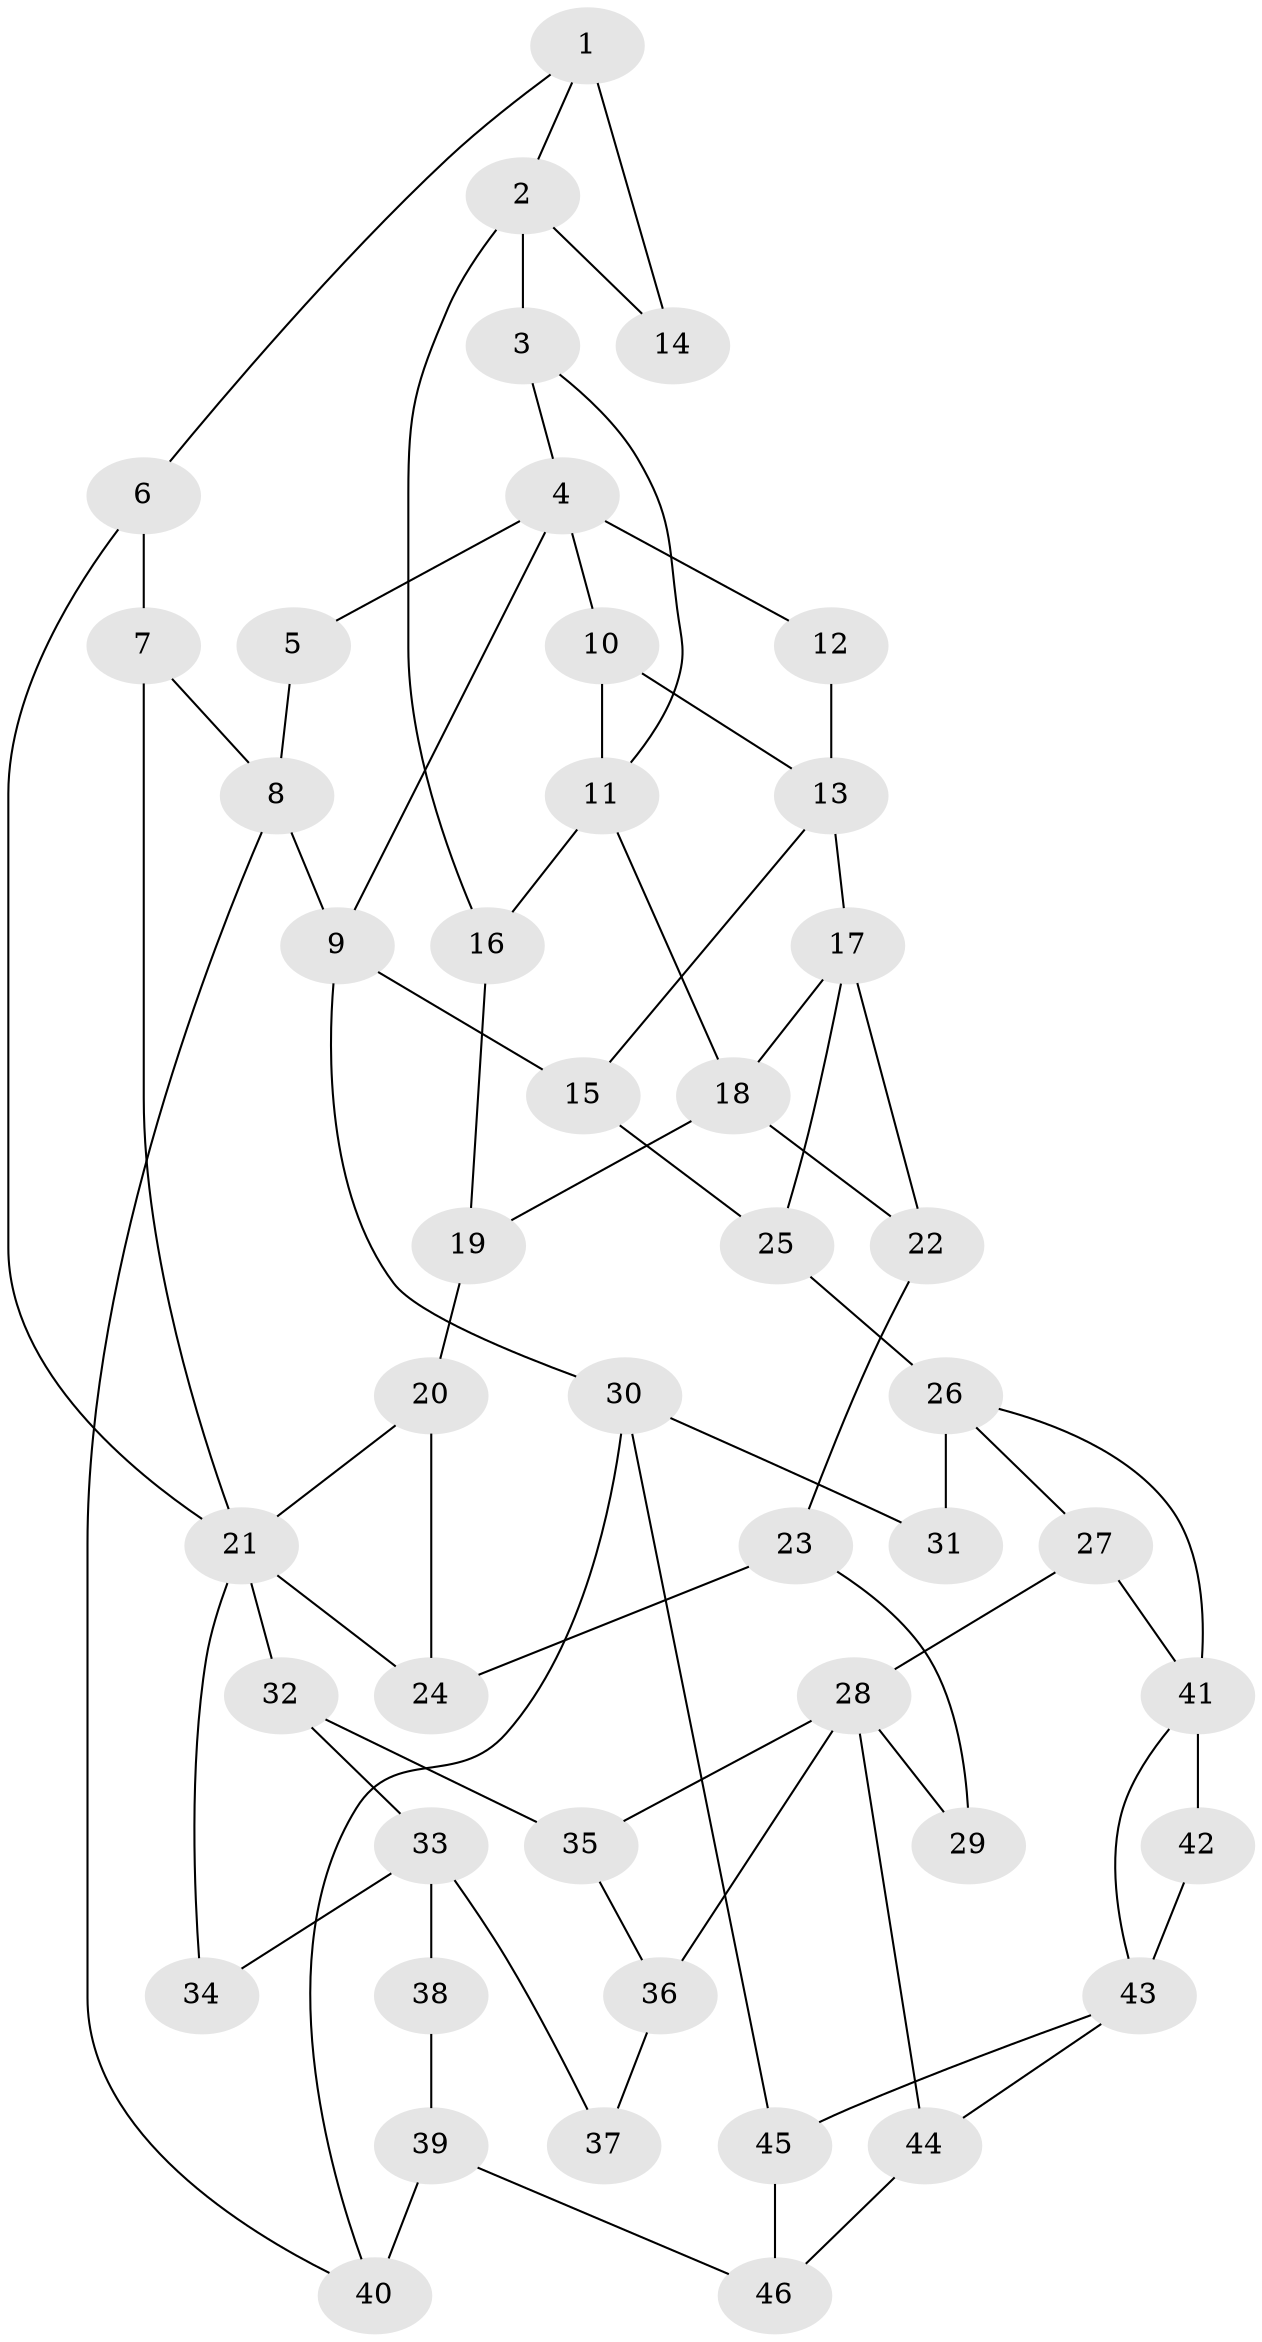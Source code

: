 // original degree distribution, {3: 0.03260869565217391, 4: 0.2391304347826087, 5: 0.4891304347826087, 6: 0.2391304347826087}
// Generated by graph-tools (version 1.1) at 2025/38/03/09/25 02:38:32]
// undirected, 46 vertices, 74 edges
graph export_dot {
graph [start="1"]
  node [color=gray90,style=filled];
  1;
  2;
  3;
  4;
  5;
  6;
  7;
  8;
  9;
  10;
  11;
  12;
  13;
  14;
  15;
  16;
  17;
  18;
  19;
  20;
  21;
  22;
  23;
  24;
  25;
  26;
  27;
  28;
  29;
  30;
  31;
  32;
  33;
  34;
  35;
  36;
  37;
  38;
  39;
  40;
  41;
  42;
  43;
  44;
  45;
  46;
  1 -- 2 [weight=1.0];
  1 -- 6 [weight=1.0];
  1 -- 14 [weight=2.0];
  2 -- 3 [weight=2.0];
  2 -- 14 [weight=1.0];
  2 -- 16 [weight=2.0];
  3 -- 4 [weight=1.0];
  3 -- 11 [weight=1.0];
  4 -- 5 [weight=1.0];
  4 -- 9 [weight=1.0];
  4 -- 10 [weight=1.0];
  4 -- 12 [weight=2.0];
  5 -- 8 [weight=1.0];
  6 -- 7 [weight=1.0];
  6 -- 21 [weight=1.0];
  7 -- 8 [weight=1.0];
  7 -- 21 [weight=1.0];
  8 -- 9 [weight=1.0];
  8 -- 40 [weight=1.0];
  9 -- 15 [weight=1.0];
  9 -- 30 [weight=1.0];
  10 -- 11 [weight=2.0];
  10 -- 13 [weight=1.0];
  11 -- 16 [weight=1.0];
  11 -- 18 [weight=1.0];
  12 -- 13 [weight=2.0];
  13 -- 15 [weight=1.0];
  13 -- 17 [weight=1.0];
  15 -- 25 [weight=2.0];
  16 -- 19 [weight=2.0];
  17 -- 18 [weight=1.0];
  17 -- 22 [weight=1.0];
  17 -- 25 [weight=2.0];
  18 -- 19 [weight=1.0];
  18 -- 22 [weight=1.0];
  19 -- 20 [weight=1.0];
  20 -- 21 [weight=1.0];
  20 -- 24 [weight=1.0];
  21 -- 24 [weight=1.0];
  21 -- 32 [weight=1.0];
  21 -- 34 [weight=1.0];
  22 -- 23 [weight=1.0];
  23 -- 24 [weight=1.0];
  23 -- 29 [weight=1.0];
  25 -- 26 [weight=2.0];
  26 -- 27 [weight=1.0];
  26 -- 31 [weight=2.0];
  26 -- 41 [weight=1.0];
  27 -- 28 [weight=1.0];
  27 -- 41 [weight=1.0];
  28 -- 29 [weight=2.0];
  28 -- 35 [weight=1.0];
  28 -- 36 [weight=1.0];
  28 -- 44 [weight=1.0];
  30 -- 31 [weight=1.0];
  30 -- 40 [weight=1.0];
  30 -- 45 [weight=1.0];
  32 -- 33 [weight=1.0];
  32 -- 35 [weight=1.0];
  33 -- 34 [weight=2.0];
  33 -- 37 [weight=1.0];
  33 -- 38 [weight=2.0];
  35 -- 36 [weight=1.0];
  36 -- 37 [weight=1.0];
  38 -- 39 [weight=1.0];
  39 -- 40 [weight=2.0];
  39 -- 46 [weight=1.0];
  41 -- 42 [weight=3.0];
  41 -- 43 [weight=1.0];
  42 -- 43 [weight=3.0];
  43 -- 44 [weight=1.0];
  43 -- 45 [weight=1.0];
  44 -- 46 [weight=1.0];
  45 -- 46 [weight=1.0];
}
